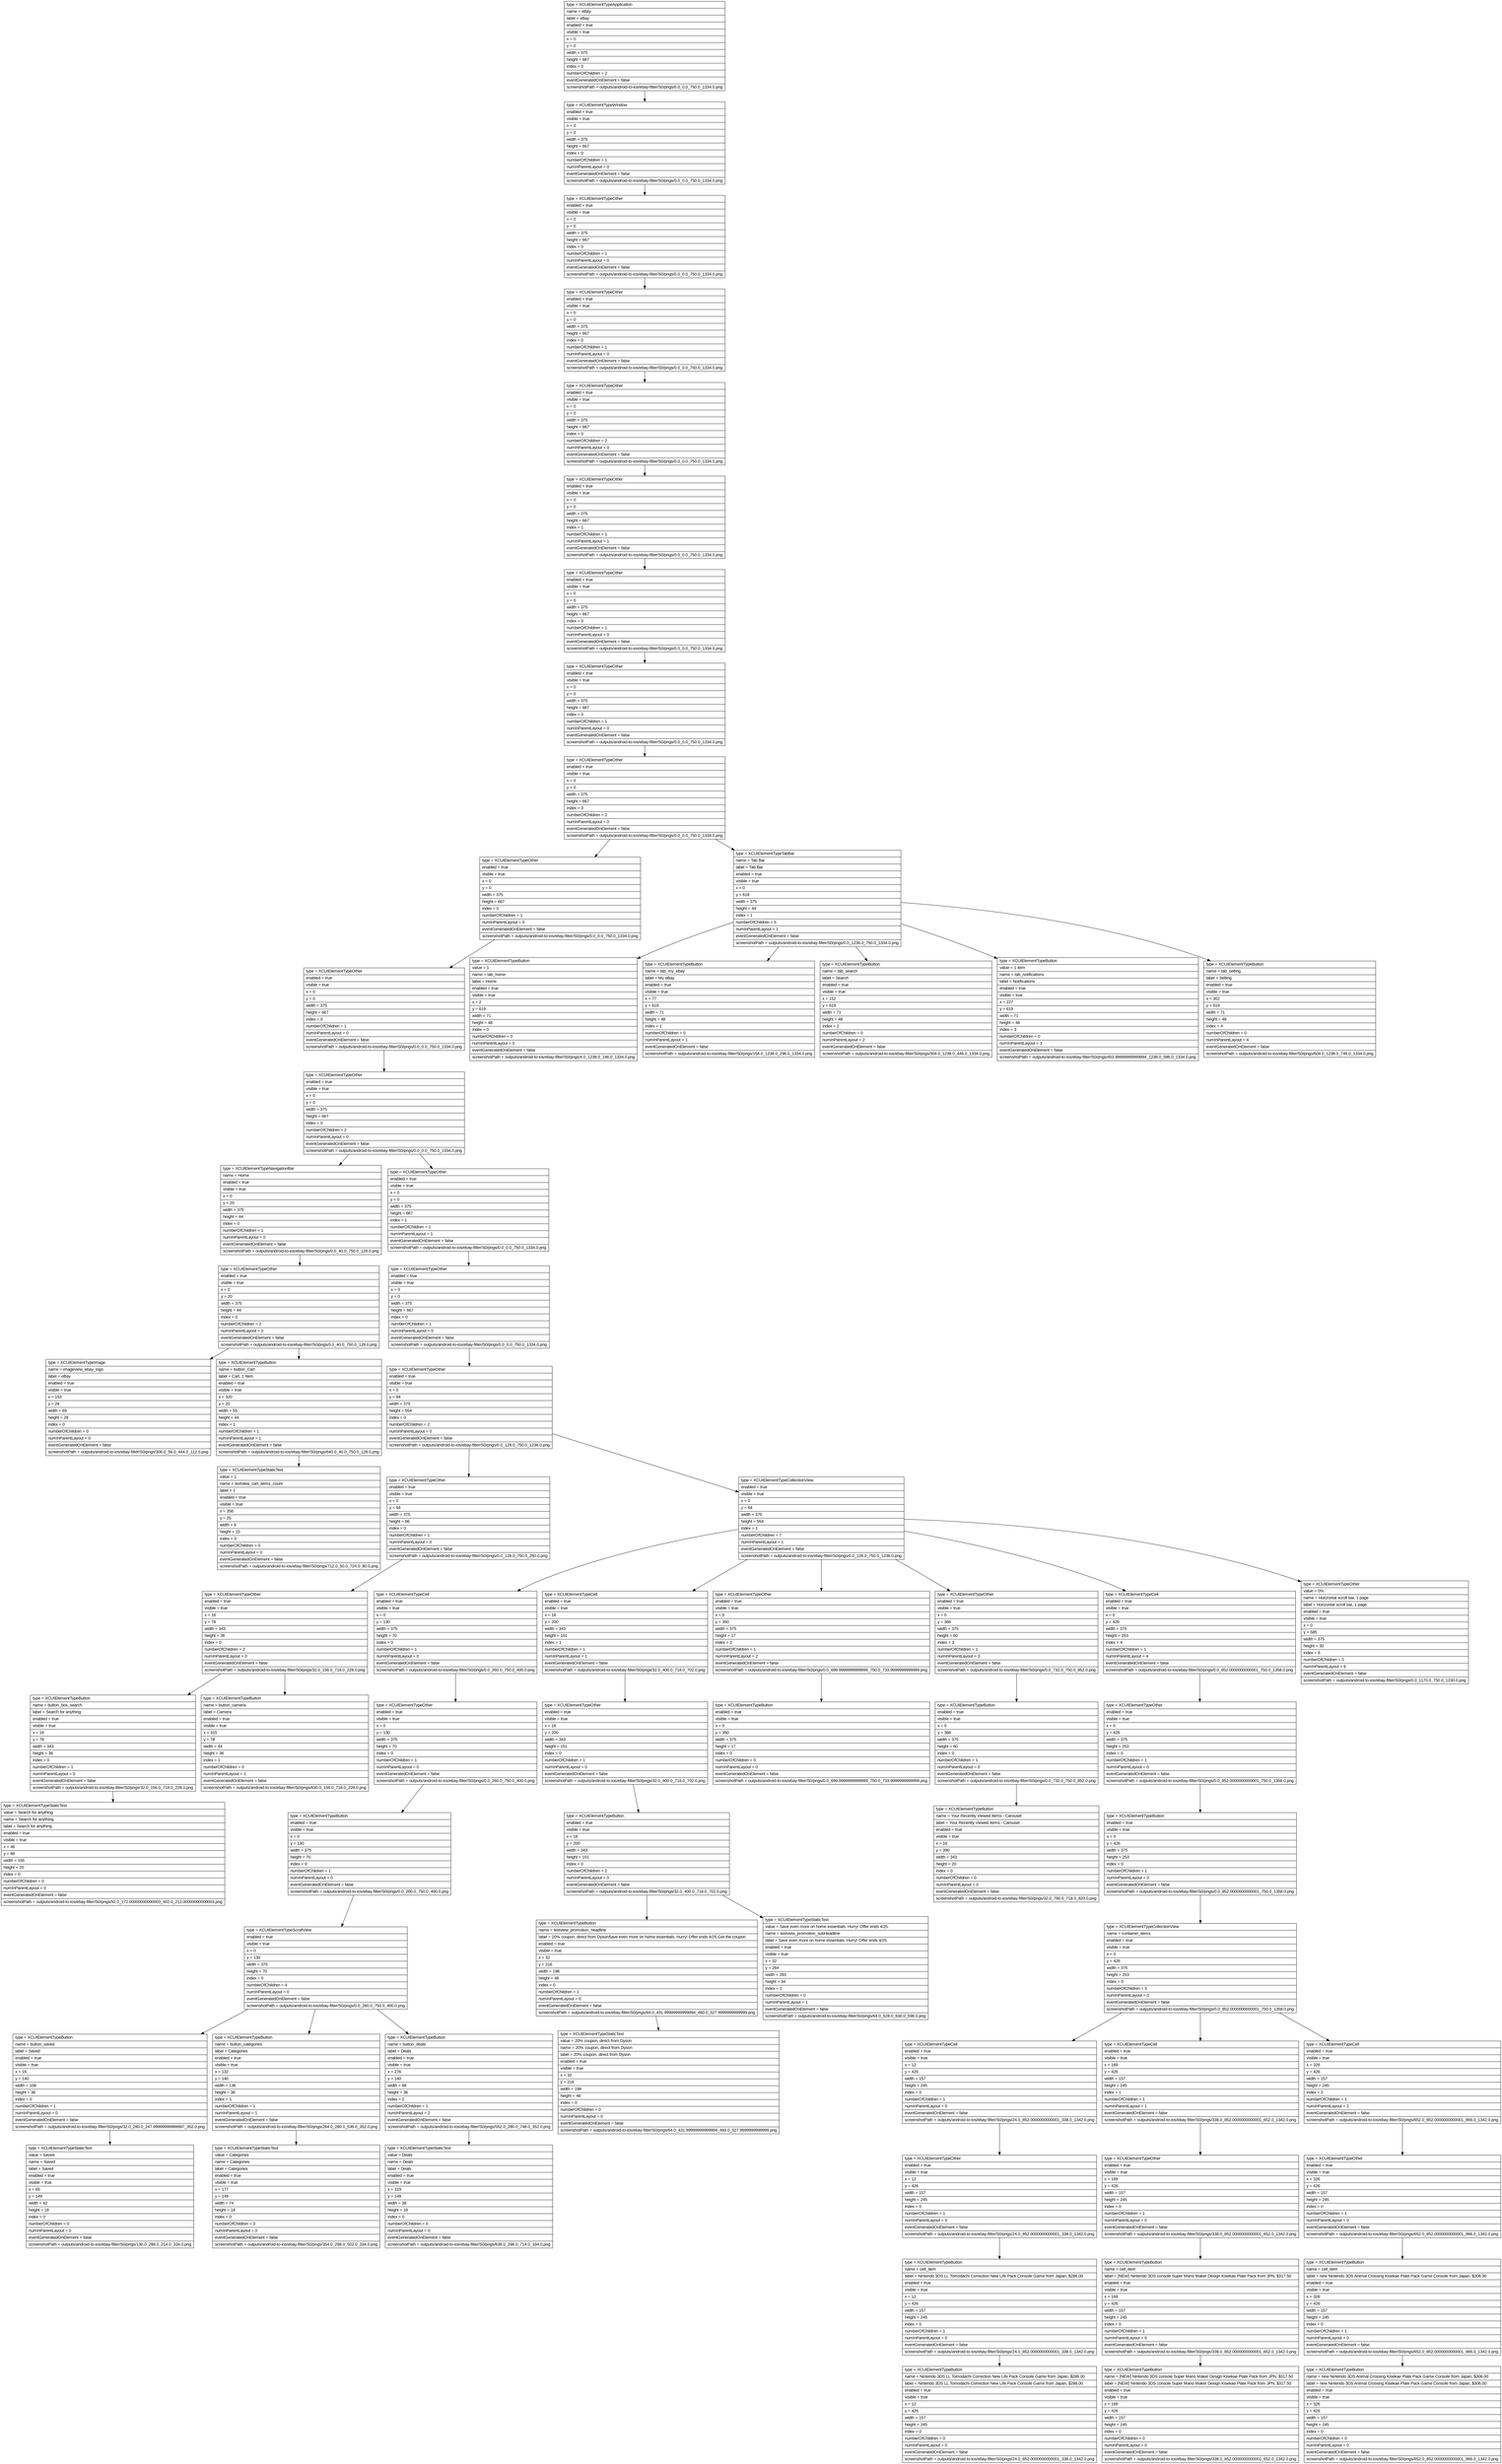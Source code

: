 digraph Layout {

	node [shape=record fontname=Arial];

	0	[label="{type = XCUIElementTypeApplication\l|name = eBay\l|label = eBay\l|enabled = true\l|visible = true\l|x = 0\l|y = 0\l|width = 375\l|height = 667\l|index = 0\l|numberOfChildren = 2\l|eventGeneratedOnElement = false \l|screenshotPath = outputs/android-to-ios/ebay-filter/S0/pngs/0.0_0.0_750.0_1334.0.png\l}"]
	1	[label="{type = XCUIElementTypeWindow\l|enabled = true\l|visible = true\l|x = 0\l|y = 0\l|width = 375\l|height = 667\l|index = 0\l|numberOfChildren = 1\l|numInParentLayout = 0\l|eventGeneratedOnElement = false \l|screenshotPath = outputs/android-to-ios/ebay-filter/S0/pngs/0.0_0.0_750.0_1334.0.png\l}"]
	2	[label="{type = XCUIElementTypeOther\l|enabled = true\l|visible = true\l|x = 0\l|y = 0\l|width = 375\l|height = 667\l|index = 0\l|numberOfChildren = 1\l|numInParentLayout = 0\l|eventGeneratedOnElement = false \l|screenshotPath = outputs/android-to-ios/ebay-filter/S0/pngs/0.0_0.0_750.0_1334.0.png\l}"]
	3	[label="{type = XCUIElementTypeOther\l|enabled = true\l|visible = true\l|x = 0\l|y = 0\l|width = 375\l|height = 667\l|index = 0\l|numberOfChildren = 1\l|numInParentLayout = 0\l|eventGeneratedOnElement = false \l|screenshotPath = outputs/android-to-ios/ebay-filter/S0/pngs/0.0_0.0_750.0_1334.0.png\l}"]
	4	[label="{type = XCUIElementTypeOther\l|enabled = true\l|visible = true\l|x = 0\l|y = 0\l|width = 375\l|height = 667\l|index = 0\l|numberOfChildren = 2\l|numInParentLayout = 0\l|eventGeneratedOnElement = false \l|screenshotPath = outputs/android-to-ios/ebay-filter/S0/pngs/0.0_0.0_750.0_1334.0.png\l}"]
	5	[label="{type = XCUIElementTypeOther\l|enabled = true\l|visible = true\l|x = 0\l|y = 0\l|width = 375\l|height = 667\l|index = 1\l|numberOfChildren = 1\l|numInParentLayout = 1\l|eventGeneratedOnElement = false \l|screenshotPath = outputs/android-to-ios/ebay-filter/S0/pngs/0.0_0.0_750.0_1334.0.png\l}"]
	6	[label="{type = XCUIElementTypeOther\l|enabled = true\l|visible = true\l|x = 0\l|y = 0\l|width = 375\l|height = 667\l|index = 0\l|numberOfChildren = 1\l|numInParentLayout = 0\l|eventGeneratedOnElement = false \l|screenshotPath = outputs/android-to-ios/ebay-filter/S0/pngs/0.0_0.0_750.0_1334.0.png\l}"]
	7	[label="{type = XCUIElementTypeOther\l|enabled = true\l|visible = true\l|x = 0\l|y = 0\l|width = 375\l|height = 667\l|index = 0\l|numberOfChildren = 1\l|numInParentLayout = 0\l|eventGeneratedOnElement = false \l|screenshotPath = outputs/android-to-ios/ebay-filter/S0/pngs/0.0_0.0_750.0_1334.0.png\l}"]
	8	[label="{type = XCUIElementTypeOther\l|enabled = true\l|visible = true\l|x = 0\l|y = 0\l|width = 375\l|height = 667\l|index = 0\l|numberOfChildren = 2\l|numInParentLayout = 0\l|eventGeneratedOnElement = false \l|screenshotPath = outputs/android-to-ios/ebay-filter/S0/pngs/0.0_0.0_750.0_1334.0.png\l}"]
	9	[label="{type = XCUIElementTypeOther\l|enabled = true\l|visible = true\l|x = 0\l|y = 0\l|width = 375\l|height = 667\l|index = 0\l|numberOfChildren = 1\l|numInParentLayout = 0\l|eventGeneratedOnElement = false \l|screenshotPath = outputs/android-to-ios/ebay-filter/S0/pngs/0.0_0.0_750.0_1334.0.png\l}"]
	10	[label="{type = XCUIElementTypeTabBar\l|name = Tab Bar\l|label = Tab Bar\l|enabled = true\l|visible = true\l|x = 0\l|y = 618\l|width = 375\l|height = 49\l|index = 1\l|numberOfChildren = 5\l|numInParentLayout = 1\l|eventGeneratedOnElement = false \l|screenshotPath = outputs/android-to-ios/ebay-filter/S0/pngs/0.0_1236.0_750.0_1334.0.png\l}"]
	11	[label="{type = XCUIElementTypeOther\l|enabled = true\l|visible = true\l|x = 0\l|y = 0\l|width = 375\l|height = 667\l|index = 0\l|numberOfChildren = 1\l|numInParentLayout = 0\l|eventGeneratedOnElement = false \l|screenshotPath = outputs/android-to-ios/ebay-filter/S0/pngs/0.0_0.0_750.0_1334.0.png\l}"]
	12	[label="{type = XCUIElementTypeButton\l|value = 1\l|name = tab_home\l|label = Home\l|enabled = true\l|visible = true\l|x = 2\l|y = 619\l|width = 71\l|height = 48\l|index = 0\l|numberOfChildren = 0\l|numInParentLayout = 0\l|eventGeneratedOnElement = false \l|screenshotPath = outputs/android-to-ios/ebay-filter/S0/pngs/4.0_1238.0_146.0_1334.0.png\l}"]
	13	[label="{type = XCUIElementTypeButton\l|name = tab_my_ebay\l|label = My eBay\l|enabled = true\l|visible = true\l|x = 77\l|y = 619\l|width = 71\l|height = 48\l|index = 1\l|numberOfChildren = 0\l|numInParentLayout = 1\l|eventGeneratedOnElement = false \l|screenshotPath = outputs/android-to-ios/ebay-filter/S0/pngs/154.0_1238.0_296.0_1334.0.png\l}"]
	14	[label="{type = XCUIElementTypeButton\l|name = tab_search\l|label = Search\l|enabled = true\l|visible = true\l|x = 152\l|y = 619\l|width = 71\l|height = 48\l|index = 2\l|numberOfChildren = 0\l|numInParentLayout = 2\l|eventGeneratedOnElement = false \l|screenshotPath = outputs/android-to-ios/ebay-filter/S0/pngs/304.0_1238.0_446.0_1334.0.png\l}"]
	15	[label="{type = XCUIElementTypeButton\l|value = 1 item\l|name = tab_notifications\l|label = Notifications\l|enabled = true\l|visible = true\l|x = 227\l|y = 619\l|width = 71\l|height = 48\l|index = 3\l|numberOfChildren = 0\l|numInParentLayout = 3\l|eventGeneratedOnElement = false \l|screenshotPath = outputs/android-to-ios/ebay-filter/S0/pngs/453.99999999999994_1238.0_596.0_1334.0.png\l}"]
	16	[label="{type = XCUIElementTypeButton\l|name = tab_selling\l|label = Selling\l|enabled = true\l|visible = true\l|x = 302\l|y = 619\l|width = 71\l|height = 48\l|index = 4\l|numberOfChildren = 0\l|numInParentLayout = 4\l|eventGeneratedOnElement = false \l|screenshotPath = outputs/android-to-ios/ebay-filter/S0/pngs/604.0_1238.0_746.0_1334.0.png\l}"]
	17	[label="{type = XCUIElementTypeOther\l|enabled = true\l|visible = true\l|x = 0\l|y = 0\l|width = 375\l|height = 667\l|index = 0\l|numberOfChildren = 2\l|numInParentLayout = 0\l|eventGeneratedOnElement = false \l|screenshotPath = outputs/android-to-ios/ebay-filter/S0/pngs/0.0_0.0_750.0_1334.0.png\l}"]
	18	[label="{type = XCUIElementTypeNavigationBar\l|name = Home\l|enabled = true\l|visible = true\l|x = 0\l|y = 20\l|width = 375\l|height = 44\l|index = 0\l|numberOfChildren = 1\l|numInParentLayout = 0\l|eventGeneratedOnElement = false \l|screenshotPath = outputs/android-to-ios/ebay-filter/S0/pngs/0.0_40.0_750.0_128.0.png\l}"]
	19	[label="{type = XCUIElementTypeOther\l|enabled = true\l|visible = true\l|x = 0\l|y = 0\l|width = 375\l|height = 667\l|index = 1\l|numberOfChildren = 1\l|numInParentLayout = 1\l|eventGeneratedOnElement = false \l|screenshotPath = outputs/android-to-ios/ebay-filter/S0/pngs/0.0_0.0_750.0_1334.0.png\l}"]
	20	[label="{type = XCUIElementTypeOther\l|enabled = true\l|visible = true\l|x = 0\l|y = 20\l|width = 375\l|height = 44\l|index = 0\l|numberOfChildren = 2\l|numInParentLayout = 0\l|eventGeneratedOnElement = false \l|screenshotPath = outputs/android-to-ios/ebay-filter/S0/pngs/0.0_40.0_750.0_128.0.png\l}"]
	21	[label="{type = XCUIElementTypeOther\l|enabled = true\l|visible = true\l|x = 0\l|y = 0\l|width = 375\l|height = 667\l|index = 0\l|numberOfChildren = 1\l|numInParentLayout = 0\l|eventGeneratedOnElement = false \l|screenshotPath = outputs/android-to-ios/ebay-filter/S0/pngs/0.0_0.0_750.0_1334.0.png\l}"]
	22	[label="{type = XCUIElementTypeImage\l|name = imageview_ebay_logo\l|label = eBay\l|enabled = true\l|visible = true\l|x = 153\l|y = 28\l|width = 69\l|height = 28\l|index = 0\l|numberOfChildren = 0\l|numInParentLayout = 0\l|eventGeneratedOnElement = false \l|screenshotPath = outputs/android-to-ios/ebay-filter/S0/pngs/306.0_56.0_444.0_112.0.png\l}"]
	23	[label="{type = XCUIElementTypeButton\l|name = button_Cart\l|label = Cart, 1 Item\l|enabled = true\l|visible = true\l|x = 320\l|y = 20\l|width = 55\l|height = 44\l|index = 1\l|numberOfChildren = 1\l|numInParentLayout = 1\l|eventGeneratedOnElement = false \l|screenshotPath = outputs/android-to-ios/ebay-filter/S0/pngs/640.0_40.0_750.0_128.0.png\l}"]
	24	[label="{type = XCUIElementTypeOther\l|enabled = true\l|visible = true\l|x = 0\l|y = 64\l|width = 375\l|height = 554\l|index = 0\l|numberOfChildren = 2\l|numInParentLayout = 0\l|eventGeneratedOnElement = false \l|screenshotPath = outputs/android-to-ios/ebay-filter/S0/pngs/0.0_128.0_750.0_1236.0.png\l}"]
	25	[label="{type = XCUIElementTypeStaticText\l|value = 1\l|name = textview_cart_items_count\l|label = 1\l|enabled = true\l|visible = true\l|x = 356\l|y = 25\l|width = 6\l|height = 15\l|index = 0\l|numberOfChildren = 0\l|numInParentLayout = 0\l|eventGeneratedOnElement = false \l|screenshotPath = outputs/android-to-ios/ebay-filter/S0/pngs/712.0_50.0_724.0_80.0.png\l}"]
	26	[label="{type = XCUIElementTypeOther\l|enabled = true\l|visible = true\l|x = 0\l|y = 64\l|width = 375\l|height = 66\l|index = 0\l|numberOfChildren = 1\l|numInParentLayout = 0\l|eventGeneratedOnElement = false \l|screenshotPath = outputs/android-to-ios/ebay-filter/S0/pngs/0.0_128.0_750.0_260.0.png\l}"]
	27	[label="{type = XCUIElementTypeCollectionView\l|enabled = true\l|visible = true\l|x = 0\l|y = 64\l|width = 375\l|height = 554\l|index = 1\l|numberOfChildren = 7\l|numInParentLayout = 1\l|eventGeneratedOnElement = false \l|screenshotPath = outputs/android-to-ios/ebay-filter/S0/pngs/0.0_128.0_750.0_1236.0.png\l}"]
	28	[label="{type = XCUIElementTypeOther\l|enabled = true\l|visible = true\l|x = 16\l|y = 78\l|width = 343\l|height = 36\l|index = 0\l|numberOfChildren = 2\l|numInParentLayout = 0\l|eventGeneratedOnElement = false \l|screenshotPath = outputs/android-to-ios/ebay-filter/S0/pngs/32.0_156.0_718.0_228.0.png\l}"]
	29	[label="{type = XCUIElementTypeCell\l|enabled = true\l|visible = true\l|x = 0\l|y = 130\l|width = 375\l|height = 70\l|index = 0\l|numberOfChildren = 1\l|numInParentLayout = 0\l|eventGeneratedOnElement = false \l|screenshotPath = outputs/android-to-ios/ebay-filter/S0/pngs/0.0_260.0_750.0_400.0.png\l}"]
	30	[label="{type = XCUIElementTypeCell\l|enabled = true\l|visible = true\l|x = 16\l|y = 200\l|width = 343\l|height = 151\l|index = 1\l|numberOfChildren = 1\l|numInParentLayout = 1\l|eventGeneratedOnElement = false \l|screenshotPath = outputs/android-to-ios/ebay-filter/S0/pngs/32.0_400.0_718.0_702.0.png\l}"]
	31	[label="{type = XCUIElementTypeOther\l|enabled = true\l|visible = true\l|x = 0\l|y = 350\l|width = 375\l|height = 17\l|index = 2\l|numberOfChildren = 1\l|numInParentLayout = 2\l|eventGeneratedOnElement = false \l|screenshotPath = outputs/android-to-ios/ebay-filter/S0/pngs/0.0_699.9999999999999_750.0_733.9999999999999.png\l}"]
	32	[label="{type = XCUIElementTypeOther\l|enabled = true\l|visible = true\l|x = 0\l|y = 366\l|width = 375\l|height = 60\l|index = 3\l|numberOfChildren = 1\l|numInParentLayout = 3\l|eventGeneratedOnElement = false \l|screenshotPath = outputs/android-to-ios/ebay-filter/S0/pngs/0.0_732.0_750.0_852.0.png\l}"]
	33	[label="{type = XCUIElementTypeCell\l|enabled = true\l|visible = true\l|x = 0\l|y = 426\l|width = 375\l|height = 253\l|index = 4\l|numberOfChildren = 1\l|numInParentLayout = 4\l|eventGeneratedOnElement = false \l|screenshotPath = outputs/android-to-ios/ebay-filter/S0/pngs/0.0_852.0000000000001_750.0_1358.0.png\l}"]
	34	[label="{type = XCUIElementTypeOther\l|value = 0%\l|name = Horizontal scroll bar, 1 page\l|label = Horizontal scroll bar, 1 page\l|enabled = true\l|visible = true\l|x = 0\l|y = 585\l|width = 375\l|height = 30\l|index = 6\l|numberOfChildren = 0\l|numInParentLayout = 6\l|eventGeneratedOnElement = false \l|screenshotPath = outputs/android-to-ios/ebay-filter/S0/pngs/0.0_1170.0_750.0_1230.0.png\l}"]
	35	[label="{type = XCUIElementTypeButton\l|name = button_box_search\l|label = Search for anything\l|enabled = true\l|visible = true\l|x = 16\l|y = 78\l|width = 343\l|height = 36\l|index = 0\l|numberOfChildren = 1\l|numInParentLayout = 0\l|eventGeneratedOnElement = false \l|screenshotPath = outputs/android-to-ios/ebay-filter/S0/pngs/32.0_156.0_718.0_228.0.png\l}"]
	36	[label="{type = XCUIElementTypeButton\l|name = button_camera\l|label = Camera\l|enabled = true\l|visible = true\l|x = 315\l|y = 78\l|width = 44\l|height = 36\l|index = 1\l|numberOfChildren = 0\l|numInParentLayout = 1\l|eventGeneratedOnElement = false \l|screenshotPath = outputs/android-to-ios/ebay-filter/S0/pngs/630.0_156.0_718.0_228.0.png\l}"]
	37	[label="{type = XCUIElementTypeOther\l|enabled = true\l|visible = true\l|x = 0\l|y = 130\l|width = 375\l|height = 70\l|index = 0\l|numberOfChildren = 1\l|numInParentLayout = 0\l|eventGeneratedOnElement = false \l|screenshotPath = outputs/android-to-ios/ebay-filter/S0/pngs/0.0_260.0_750.0_400.0.png\l}"]
	38	[label="{type = XCUIElementTypeOther\l|enabled = true\l|visible = true\l|x = 16\l|y = 200\l|width = 343\l|height = 151\l|index = 0\l|numberOfChildren = 1\l|numInParentLayout = 0\l|eventGeneratedOnElement = false \l|screenshotPath = outputs/android-to-ios/ebay-filter/S0/pngs/32.0_400.0_718.0_702.0.png\l}"]
	39	[label="{type = XCUIElementTypeButton\l|enabled = true\l|visible = true\l|x = 0\l|y = 350\l|width = 375\l|height = 17\l|index = 0\l|numberOfChildren = 0\l|numInParentLayout = 0\l|eventGeneratedOnElement = false \l|screenshotPath = outputs/android-to-ios/ebay-filter/S0/pngs/0.0_699.9999999999999_750.0_733.9999999999999.png\l}"]
	40	[label="{type = XCUIElementTypeButton\l|enabled = true\l|visible = true\l|x = 0\l|y = 366\l|width = 375\l|height = 60\l|index = 0\l|numberOfChildren = 1\l|numInParentLayout = 0\l|eventGeneratedOnElement = false \l|screenshotPath = outputs/android-to-ios/ebay-filter/S0/pngs/0.0_732.0_750.0_852.0.png\l}"]
	41	[label="{type = XCUIElementTypeOther\l|enabled = true\l|visible = true\l|x = 0\l|y = 426\l|width = 375\l|height = 253\l|index = 0\l|numberOfChildren = 1\l|numInParentLayout = 0\l|eventGeneratedOnElement = false \l|screenshotPath = outputs/android-to-ios/ebay-filter/S0/pngs/0.0_852.0000000000001_750.0_1358.0.png\l}"]
	42	[label="{type = XCUIElementTypeStaticText\l|value = Search for anything\l|name = Search for anything\l|label = Search for anything\l|enabled = true\l|visible = true\l|x = 46\l|y = 86\l|width = 155\l|height = 20\l|index = 0\l|numberOfChildren = 0\l|numInParentLayout = 0\l|eventGeneratedOnElement = false \l|screenshotPath = outputs/android-to-ios/ebay-filter/S0/pngs/92.0_172.00000000000003_402.0_212.00000000000003.png\l}"]
	43	[label="{type = XCUIElementTypeButton\l|enabled = true\l|visible = true\l|x = 0\l|y = 130\l|width = 375\l|height = 70\l|index = 0\l|numberOfChildren = 1\l|numInParentLayout = 0\l|eventGeneratedOnElement = false \l|screenshotPath = outputs/android-to-ios/ebay-filter/S0/pngs/0.0_260.0_750.0_400.0.png\l}"]
	44	[label="{type = XCUIElementTypeButton\l|enabled = true\l|visible = true\l|x = 16\l|y = 200\l|width = 343\l|height = 151\l|index = 0\l|numberOfChildren = 2\l|numInParentLayout = 0\l|eventGeneratedOnElement = false \l|screenshotPath = outputs/android-to-ios/ebay-filter/S0/pngs/32.0_400.0_718.0_702.0.png\l}"]
	45	[label="{type = XCUIElementTypeButton\l|name = Your Recently Viewed Items - Carousel\l|label = Your Recently Viewed Items - Carousel\l|enabled = true\l|visible = true\l|x = 16\l|y = 390\l|width = 343\l|height = 20\l|index = 0\l|numberOfChildren = 0\l|numInParentLayout = 0\l|eventGeneratedOnElement = false \l|screenshotPath = outputs/android-to-ios/ebay-filter/S0/pngs/32.0_780.0_718.0_820.0.png\l}"]
	46	[label="{type = XCUIElementTypeButton\l|enabled = true\l|visible = true\l|x = 0\l|y = 426\l|width = 375\l|height = 253\l|index = 0\l|numberOfChildren = 1\l|numInParentLayout = 0\l|eventGeneratedOnElement = false \l|screenshotPath = outputs/android-to-ios/ebay-filter/S0/pngs/0.0_852.0000000000001_750.0_1358.0.png\l}"]
	47	[label="{type = XCUIElementTypeScrollView\l|enabled = true\l|visible = true\l|x = 0\l|y = 130\l|width = 375\l|height = 70\l|index = 0\l|numberOfChildren = 4\l|numInParentLayout = 0\l|eventGeneratedOnElement = false \l|screenshotPath = outputs/android-to-ios/ebay-filter/S0/pngs/0.0_260.0_750.0_400.0.png\l}"]
	48	[label="{type = XCUIElementTypeButton\l|name = textview_promotion_headline\l|label = 20% coupon, direct from DysonSave even more on home essentials. Hurry! Offer ends 4/25.Get the coupon\l|enabled = true\l|visible = true\l|x = 32\l|y = 216\l|width = 198\l|height = 48\l|index = 0\l|numberOfChildren = 1\l|numInParentLayout = 0\l|eventGeneratedOnElement = false \l|screenshotPath = outputs/android-to-ios/ebay-filter/S0/pngs/64.0_431.99999999999994_460.0_527.9999999999999.png\l}"]
	49	[label="{type = XCUIElementTypeStaticText\l|value = Save even more on home essentials. Hurry! Offer ends 4/25.\l|name = textview_promotion_subHeadline\l|label = Save even more on home essentials. Hurry! Offer ends 4/25.\l|enabled = true\l|visible = true\l|x = 32\l|y = 264\l|width = 283\l|height = 34\l|index = 1\l|numberOfChildren = 0\l|numInParentLayout = 1\l|eventGeneratedOnElement = false \l|screenshotPath = outputs/android-to-ios/ebay-filter/S0/pngs/64.0_528.0_630.0_596.0.png\l}"]
	50	[label="{type = XCUIElementTypeCollectionView\l|name = container_items\l|enabled = true\l|visible = true\l|x = 0\l|y = 426\l|width = 375\l|height = 253\l|index = 0\l|numberOfChildren = 5\l|numInParentLayout = 0\l|eventGeneratedOnElement = false \l|screenshotPath = outputs/android-to-ios/ebay-filter/S0/pngs/0.0_852.0000000000001_750.0_1358.0.png\l}"]
	51	[label="{type = XCUIElementTypeButton\l|name = button_saved\l|label = Saved\l|enabled = true\l|visible = true\l|x = 16\l|y = 140\l|width = 108\l|height = 36\l|index = 0\l|numberOfChildren = 1\l|numInParentLayout = 0\l|eventGeneratedOnElement = false \l|screenshotPath = outputs/android-to-ios/ebay-filter/S0/pngs/32.0_280.0_247.99999999999997_352.0.png\l}"]
	52	[label="{type = XCUIElementTypeButton\l|name = button_categories\l|label = Categories\l|enabled = true\l|visible = true\l|x = 132\l|y = 140\l|width = 136\l|height = 36\l|index = 1\l|numberOfChildren = 1\l|numInParentLayout = 1\l|eventGeneratedOnElement = false \l|screenshotPath = outputs/android-to-ios/ebay-filter/S0/pngs/264.0_280.0_536.0_352.0.png\l}"]
	53	[label="{type = XCUIElementTypeButton\l|name = button_deals\l|label = Deals\l|enabled = true\l|visible = true\l|x = 276\l|y = 140\l|width = 98\l|height = 36\l|index = 2\l|numberOfChildren = 1\l|numInParentLayout = 2\l|eventGeneratedOnElement = false \l|screenshotPath = outputs/android-to-ios/ebay-filter/S0/pngs/552.0_280.0_748.0_352.0.png\l}"]
	54	[label="{type = XCUIElementTypeStaticText\l|value = 20% coupon, direct from Dyson\l|name = 20% coupon, direct from Dyson\l|label = 20% coupon, direct from Dyson\l|enabled = true\l|visible = true\l|x = 32\l|y = 216\l|width = 198\l|height = 48\l|index = 0\l|numberOfChildren = 0\l|numInParentLayout = 0\l|eventGeneratedOnElement = false \l|screenshotPath = outputs/android-to-ios/ebay-filter/S0/pngs/64.0_431.99999999999994_460.0_527.9999999999999.png\l}"]
	55	[label="{type = XCUIElementTypeCell\l|enabled = true\l|visible = true\l|x = 12\l|y = 426\l|width = 157\l|height = 245\l|index = 0\l|numberOfChildren = 1\l|numInParentLayout = 0\l|eventGeneratedOnElement = false \l|screenshotPath = outputs/android-to-ios/ebay-filter/S0/pngs/24.0_852.0000000000001_338.0_1342.0.png\l}"]
	56	[label="{type = XCUIElementTypeCell\l|enabled = true\l|visible = true\l|x = 169\l|y = 426\l|width = 157\l|height = 245\l|index = 1\l|numberOfChildren = 1\l|numInParentLayout = 1\l|eventGeneratedOnElement = false \l|screenshotPath = outputs/android-to-ios/ebay-filter/S0/pngs/338.0_852.0000000000001_652.0_1342.0.png\l}"]
	57	[label="{type = XCUIElementTypeCell\l|enabled = true\l|visible = true\l|x = 326\l|y = 426\l|width = 157\l|height = 245\l|index = 2\l|numberOfChildren = 1\l|numInParentLayout = 2\l|eventGeneratedOnElement = false \l|screenshotPath = outputs/android-to-ios/ebay-filter/S0/pngs/652.0_852.0000000000001_966.0_1342.0.png\l}"]
	58	[label="{type = XCUIElementTypeStaticText\l|value = Saved\l|name = Saved\l|label = Saved\l|enabled = true\l|visible = true\l|x = 65\l|y = 149\l|width = 42\l|height = 18\l|index = 0\l|numberOfChildren = 0\l|numInParentLayout = 0\l|eventGeneratedOnElement = false \l|screenshotPath = outputs/android-to-ios/ebay-filter/S0/pngs/130.0_298.0_214.0_334.0.png\l}"]
	59	[label="{type = XCUIElementTypeStaticText\l|value = Categories\l|name = Categories\l|label = Categories\l|enabled = true\l|visible = true\l|x = 177\l|y = 149\l|width = 74\l|height = 18\l|index = 0\l|numberOfChildren = 0\l|numInParentLayout = 0\l|eventGeneratedOnElement = false \l|screenshotPath = outputs/android-to-ios/ebay-filter/S0/pngs/354.0_298.0_502.0_334.0.png\l}"]
	60	[label="{type = XCUIElementTypeStaticText\l|value = Deals\l|name = Deals\l|label = Deals\l|enabled = true\l|visible = true\l|x = 319\l|y = 149\l|width = 38\l|height = 18\l|index = 0\l|numberOfChildren = 0\l|numInParentLayout = 0\l|eventGeneratedOnElement = false \l|screenshotPath = outputs/android-to-ios/ebay-filter/S0/pngs/638.0_298.0_714.0_334.0.png\l}"]
	61	[label="{type = XCUIElementTypeOther\l|enabled = true\l|visible = true\l|x = 12\l|y = 426\l|width = 157\l|height = 245\l|index = 0\l|numberOfChildren = 1\l|numInParentLayout = 0\l|eventGeneratedOnElement = false \l|screenshotPath = outputs/android-to-ios/ebay-filter/S0/pngs/24.0_852.0000000000001_338.0_1342.0.png\l}"]
	62	[label="{type = XCUIElementTypeOther\l|enabled = true\l|visible = true\l|x = 169\l|y = 426\l|width = 157\l|height = 245\l|index = 0\l|numberOfChildren = 1\l|numInParentLayout = 0\l|eventGeneratedOnElement = false \l|screenshotPath = outputs/android-to-ios/ebay-filter/S0/pngs/338.0_852.0000000000001_652.0_1342.0.png\l}"]
	63	[label="{type = XCUIElementTypeOther\l|enabled = true\l|visible = true\l|x = 326\l|y = 426\l|width = 157\l|height = 245\l|index = 0\l|numberOfChildren = 1\l|numInParentLayout = 0\l|eventGeneratedOnElement = false \l|screenshotPath = outputs/android-to-ios/ebay-filter/S0/pngs/652.0_852.0000000000001_966.0_1342.0.png\l}"]
	64	[label="{type = XCUIElementTypeButton\l|name = cell_item\l|label = Nintendo 3DS LL Tomodachi Correction New Life Pack Console Game from Japan, $286.00\l|enabled = true\l|visible = true\l|x = 12\l|y = 426\l|width = 157\l|height = 245\l|index = 0\l|numberOfChildren = 1\l|numInParentLayout = 0\l|eventGeneratedOnElement = false \l|screenshotPath = outputs/android-to-ios/ebay-filter/S0/pngs/24.0_852.0000000000001_338.0_1342.0.png\l}"]
	65	[label="{type = XCUIElementTypeButton\l|name = cell_item\l|label = [NEW] Nintendo 3DS console Super Mario Maker Design Kisekae Plate Pack from JPN, $317.50\l|enabled = true\l|visible = true\l|x = 169\l|y = 426\l|width = 157\l|height = 245\l|index = 0\l|numberOfChildren = 1\l|numInParentLayout = 0\l|eventGeneratedOnElement = false \l|screenshotPath = outputs/android-to-ios/ebay-filter/S0/pngs/338.0_852.0000000000001_652.0_1342.0.png\l}"]
	66	[label="{type = XCUIElementTypeButton\l|name = cell_item\l|label = new Nintendo 3DS Animal Crossing Kisekae Plate Pack Game Console from Japan, $306.00\l|enabled = true\l|visible = true\l|x = 326\l|y = 426\l|width = 157\l|height = 245\l|index = 0\l|numberOfChildren = 1\l|numInParentLayout = 0\l|eventGeneratedOnElement = false \l|screenshotPath = outputs/android-to-ios/ebay-filter/S0/pngs/652.0_852.0000000000001_966.0_1342.0.png\l}"]
	67	[label="{type = XCUIElementTypeButton\l|name = Nintendo 3DS LL Tomodachi Correction New Life Pack Console Game from Japan, $286.00\l|label = Nintendo 3DS LL Tomodachi Correction New Life Pack Console Game from Japan, $286.00\l|enabled = true\l|visible = true\l|x = 12\l|y = 426\l|width = 157\l|height = 245\l|index = 0\l|numberOfChildren = 0\l|numInParentLayout = 0\l|eventGeneratedOnElement = false \l|screenshotPath = outputs/android-to-ios/ebay-filter/S0/pngs/24.0_852.0000000000001_338.0_1342.0.png\l}"]
	68	[label="{type = XCUIElementTypeButton\l|name = [NEW] Nintendo 3DS console Super Mario Maker Design Kisekae Plate Pack from JPN, $317.50\l|label = [NEW] Nintendo 3DS console Super Mario Maker Design Kisekae Plate Pack from JPN, $317.50\l|enabled = true\l|visible = true\l|x = 169\l|y = 426\l|width = 157\l|height = 245\l|index = 0\l|numberOfChildren = 0\l|numInParentLayout = 0\l|eventGeneratedOnElement = false \l|screenshotPath = outputs/android-to-ios/ebay-filter/S0/pngs/338.0_852.0000000000001_652.0_1342.0.png\l}"]
	69	[label="{type = XCUIElementTypeButton\l|name = new Nintendo 3DS Animal Crossing Kisekae Plate Pack Game Console from Japan, $306.00\l|label = new Nintendo 3DS Animal Crossing Kisekae Plate Pack Game Console from Japan, $306.00\l|enabled = true\l|visible = true\l|x = 326\l|y = 426\l|width = 157\l|height = 245\l|index = 0\l|numberOfChildren = 0\l|numInParentLayout = 0\l|eventGeneratedOnElement = false \l|screenshotPath = outputs/android-to-ios/ebay-filter/S0/pngs/652.0_852.0000000000001_966.0_1342.0.png\l}"]


	0 -> 1
	1 -> 2
	2 -> 3
	3 -> 4
	4 -> 5
	5 -> 6
	6 -> 7
	7 -> 8
	8 -> 9
	8 -> 10
	9 -> 11
	10 -> 12
	10 -> 13
	10 -> 14
	10 -> 15
	10 -> 16
	11 -> 17
	17 -> 18
	17 -> 19
	18 -> 20
	19 -> 21
	20 -> 22
	20 -> 23
	21 -> 24
	23 -> 25
	24 -> 26
	24 -> 27
	26 -> 28
	27 -> 29
	27 -> 30
	27 -> 31
	27 -> 32
	27 -> 33
	27 -> 34
	28 -> 35
	28 -> 36
	29 -> 37
	30 -> 38
	31 -> 39
	32 -> 40
	33 -> 41
	35 -> 42
	37 -> 43
	38 -> 44
	40 -> 45
	41 -> 46
	43 -> 47
	44 -> 48
	44 -> 49
	46 -> 50
	47 -> 51
	47 -> 52
	47 -> 53
	48 -> 54
	50 -> 55
	50 -> 56
	50 -> 57
	51 -> 58
	52 -> 59
	53 -> 60
	55 -> 61
	56 -> 62
	57 -> 63
	61 -> 64
	62 -> 65
	63 -> 66
	64 -> 67
	65 -> 68
	66 -> 69


}